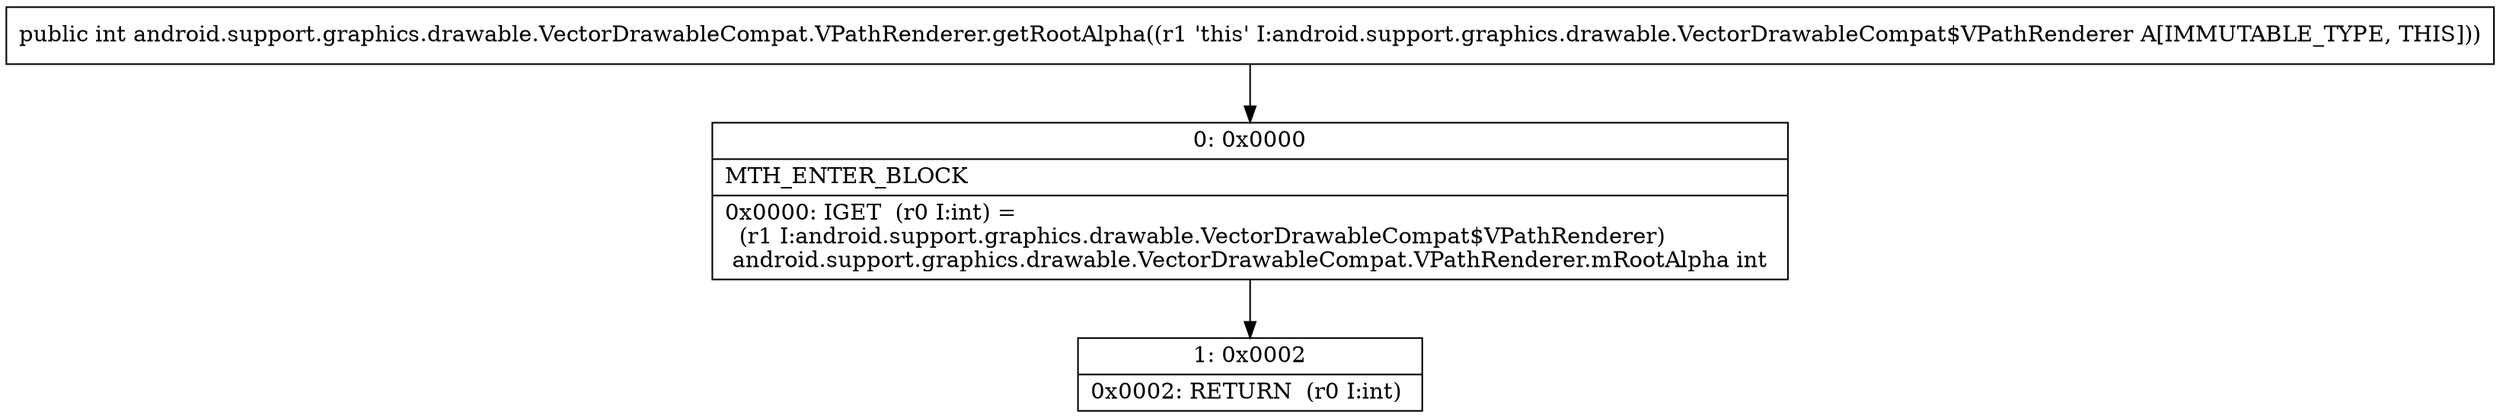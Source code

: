 digraph "CFG forandroid.support.graphics.drawable.VectorDrawableCompat.VPathRenderer.getRootAlpha()I" {
Node_0 [shape=record,label="{0\:\ 0x0000|MTH_ENTER_BLOCK\l|0x0000: IGET  (r0 I:int) = \l  (r1 I:android.support.graphics.drawable.VectorDrawableCompat$VPathRenderer)\l android.support.graphics.drawable.VectorDrawableCompat.VPathRenderer.mRootAlpha int \l}"];
Node_1 [shape=record,label="{1\:\ 0x0002|0x0002: RETURN  (r0 I:int) \l}"];
MethodNode[shape=record,label="{public int android.support.graphics.drawable.VectorDrawableCompat.VPathRenderer.getRootAlpha((r1 'this' I:android.support.graphics.drawable.VectorDrawableCompat$VPathRenderer A[IMMUTABLE_TYPE, THIS])) }"];
MethodNode -> Node_0;
Node_0 -> Node_1;
}

